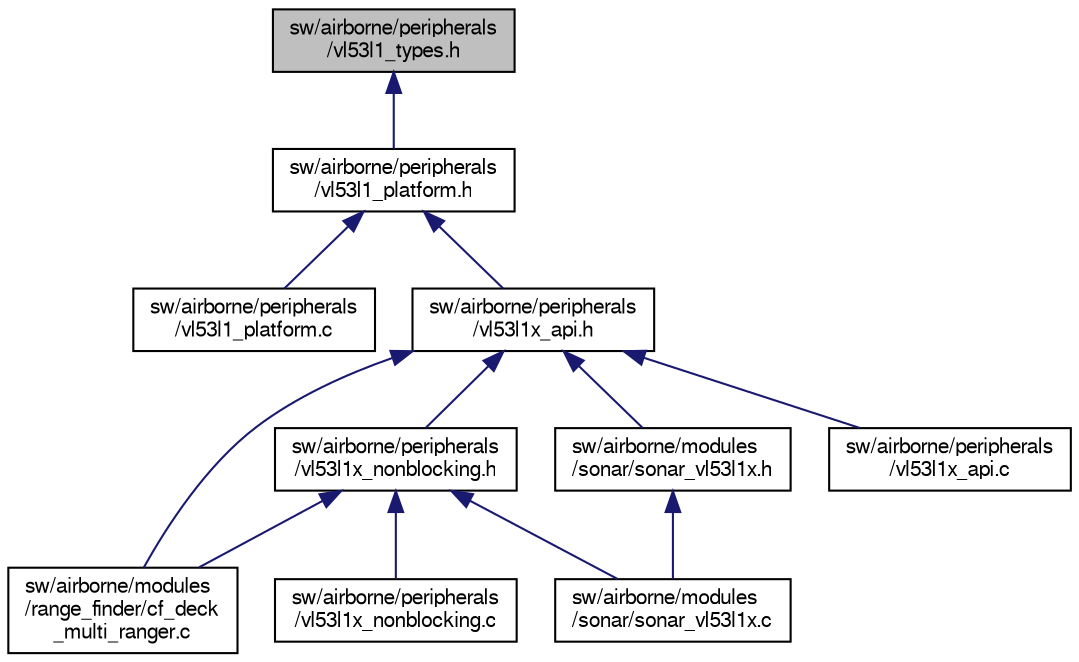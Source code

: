 digraph "sw/airborne/peripherals/vl53l1_types.h"
{
  edge [fontname="FreeSans",fontsize="10",labelfontname="FreeSans",labelfontsize="10"];
  node [fontname="FreeSans",fontsize="10",shape=record];
  Node1 [label="sw/airborne/peripherals\l/vl53l1_types.h",height=0.2,width=0.4,color="black", fillcolor="grey75", style="filled", fontcolor="black"];
  Node1 -> Node2 [dir="back",color="midnightblue",fontsize="10",style="solid",fontname="FreeSans"];
  Node2 [label="sw/airborne/peripherals\l/vl53l1_platform.h",height=0.2,width=0.4,color="black", fillcolor="white", style="filled",URL="$vl53l1__platform_8h.html",tooltip="Those platform functions are platform dependent and have to be implemented by the user..."];
  Node2 -> Node3 [dir="back",color="midnightblue",fontsize="10",style="solid",fontname="FreeSans"];
  Node3 [label="sw/airborne/peripherals\l/vl53l1_platform.c",height=0.2,width=0.4,color="black", fillcolor="white", style="filled",URL="$vl53l1__platform_8c.html"];
  Node2 -> Node4 [dir="back",color="midnightblue",fontsize="10",style="solid",fontname="FreeSans"];
  Node4 [label="sw/airborne/peripherals\l/vl53l1x_api.h",height=0.2,width=0.4,color="black", fillcolor="white", style="filled",URL="$vl53l1x__api_8h.html",tooltip="Functions definition. "];
  Node4 -> Node5 [dir="back",color="midnightblue",fontsize="10",style="solid",fontname="FreeSans"];
  Node5 [label="sw/airborne/modules\l/range_finder/cf_deck\l_multi_ranger.c",height=0.2,width=0.4,color="black", fillcolor="white", style="filled",URL="$cf__deck__multi__ranger_8c.html"];
  Node4 -> Node6 [dir="back",color="midnightblue",fontsize="10",style="solid",fontname="FreeSans"];
  Node6 [label="sw/airborne/modules\l/sonar/sonar_vl53l1x.h",height=0.2,width=0.4,color="black", fillcolor="white", style="filled",URL="$sonar__vl53l1x_8h.html"];
  Node6 -> Node7 [dir="back",color="midnightblue",fontsize="10",style="solid",fontname="FreeSans"];
  Node7 [label="sw/airborne/modules\l/sonar/sonar_vl53l1x.c",height=0.2,width=0.4,color="black", fillcolor="white", style="filled",URL="$sonar__vl53l1x_8c.html"];
  Node4 -> Node8 [dir="back",color="midnightblue",fontsize="10",style="solid",fontname="FreeSans"];
  Node8 [label="sw/airborne/peripherals\l/vl53l1x_api.c",height=0.2,width=0.4,color="black", fillcolor="white", style="filled",URL="$vl53l1x__api_8c.html",tooltip="Functions implementation. "];
  Node4 -> Node9 [dir="back",color="midnightblue",fontsize="10",style="solid",fontname="FreeSans"];
  Node9 [label="sw/airborne/peripherals\l/vl53l1x_nonblocking.h",height=0.2,width=0.4,color="black", fillcolor="white", style="filled",URL="$vl53l1x__nonblocking_8h.html",tooltip="Non-blocking runtime functions for the VL53L1X. "];
  Node9 -> Node5 [dir="back",color="midnightblue",fontsize="10",style="solid",fontname="FreeSans"];
  Node9 -> Node7 [dir="back",color="midnightblue",fontsize="10",style="solid",fontname="FreeSans"];
  Node9 -> Node10 [dir="back",color="midnightblue",fontsize="10",style="solid",fontname="FreeSans"];
  Node10 [label="sw/airborne/peripherals\l/vl53l1x_nonblocking.c",height=0.2,width=0.4,color="black", fillcolor="white", style="filled",URL="$vl53l1x__nonblocking_8c.html",tooltip="Non-blocking runtime functions for the VL53L1X. "];
}
